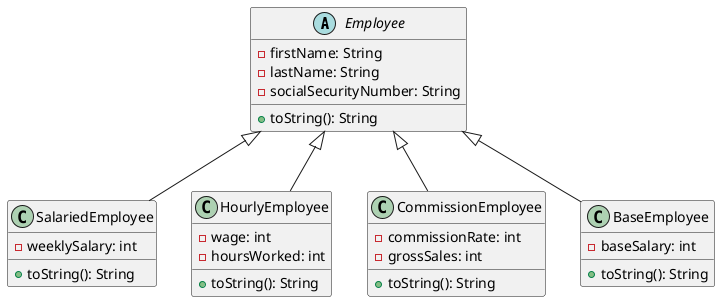 @startuml
'https://plantuml.com/class-diagram

abstract class Employee {
    - firstName: String
    - lastName: String
    - socialSecurityNumber: String
    + toString(): String
}

Employee <|-- SalariedEmployee
class SalariedEmployee {
    - weeklySalary: int
    + toString(): String
}

Employee <|-- HourlyEmployee
class HourlyEmployee {
    - wage: int
    - hoursWorked: int
    + toString(): String
}

Employee <|-- CommissionEmployee
class CommissionEmployee {
    - commissionRate: int
    - grossSales: int
    + toString(): String
}

Employee <|-- BaseEmployee
class BaseEmployee {
    - baseSalary: int
    + toString(): String
}

@enduml